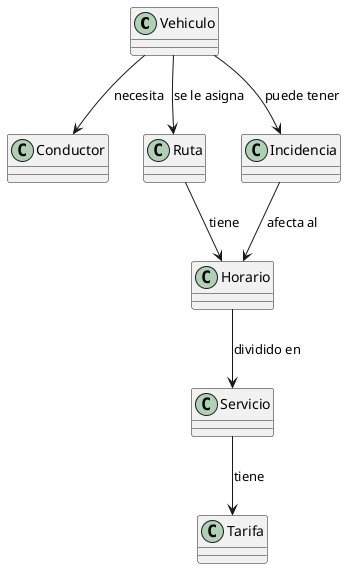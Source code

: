 @startuml

hide empty description
class Vehiculo{

}
class Conductor{

}
class Ruta{

}
class Incidencia{

}
class Horario{

}
class Servicio{

}
class Tarifa{

}

Vehiculo --> Conductor : necesita
Vehiculo --> Ruta : se le asigna
Vehiculo --> Incidencia : puede tener
Incidencia --> Horario : afecta al
Ruta --> Horario : tiene
Horario --> Servicio : dividido en
Servicio --> Tarifa : tiene


@enduml
